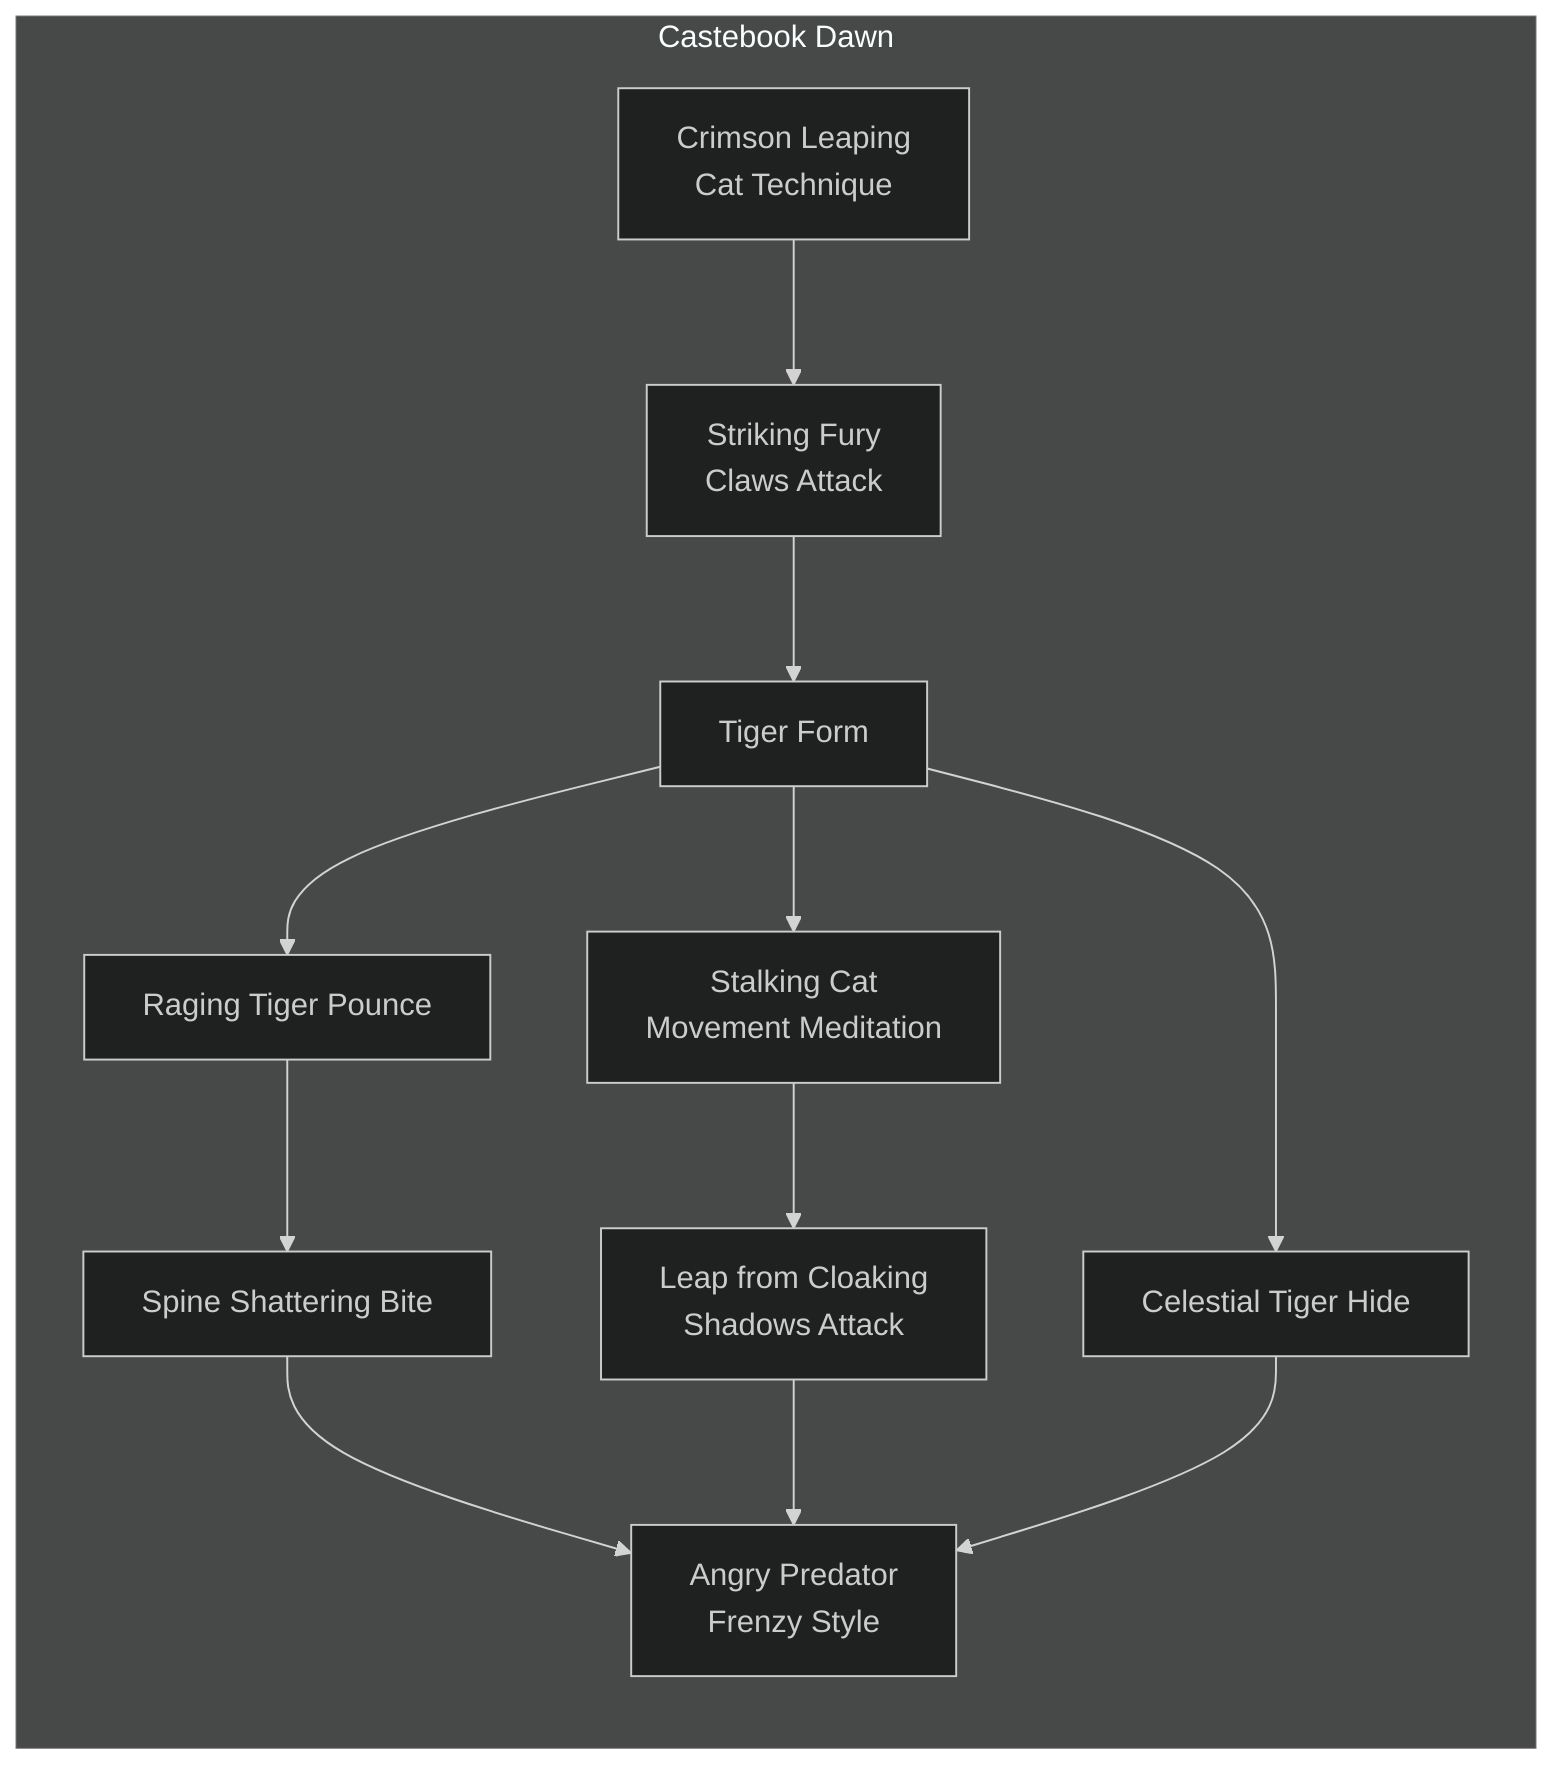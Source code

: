 ---
config:
  theme: dark
---
flowchart TD

    subgraph Castebook Dawn
        direction TB
        crimson_leaping_cat_technique[Crimson Leaping<br>Cat Technique]
        click crimson_leaping_cat_technique callback "
            Crimson Leaping Cat Technique<br>
            <br>
            Cost: 3 motes<br>
            Duration: One turn<br>
            Type: Supplemental<br>
            Minimum Martial Arts: 2<br>
            Minimum Essence: 2<br>
            Prerequisite Charms: None<br>
            <br>
            The character charges her form with Essence, moving
            with the speed and agility of a leaping tiger. During the turn
            when this Charm is activated, the character adds her Martial
            Arts score to her Dexterity for purposes of determining how
            fast she can sprint, run or jump in a single turn.
        "

        striking_fury_claws_attack[Striking Fury<br>Claws Attack]
        click striking_fury_claws_attack callback "
            Striking Fury Claws Attack<br>
            <br>
            Cost: 2 motes<br>
            Duration: Instant<br>
            Type: Supplemental<br>
            Minimum Martial Arts: 3<br>
            Minimum Essence: 2<br>
            Prerequisite Charms: Crimson Leaping Cat Technique<br>
            <br>
            The character charges her anima with Essence, which in
            turn infuses her hands with the power ofa tiger's deadly claws. Her
            blows do lethal damage even if she is not wearing tiger claws. Ifshe
            is using tiger claws, she may add a number of damage dice equal
            to her Permanent Essence score to her raw damage for the attack.
        "

        tiger_form[Tiger Form]
        click tiger_form callback "
            Tiger Form<br>
            <br>
            Cost: 6 motes<br>
            Duration: One scene<br>
            Type: Simple<br>
            Minimum Martial Arts: 4<br>
            Minimum Essence: 2<br>
            Prerequisite Charms: Striking Fury Claws Attack<br>
            <br>
            The character adopts the attitude and stance of a raging
            tiger — crouching, ready to spring on its prey. While using the
            Tiger Form, he adds his Martial Arts score to his damage when
            making Martial Arts attacks and adds his Permanent Essence
            to his bashing and lethal soak totals. The damage bonus applies
            only if the character is attacking barehanded or wearing tiger
            claws. Also, the character's Martial Arts attacks automatically
            do lethal damage even if he is not wearing tiger claws, and the
            character suffers no penalties for fighting while prone. This
            Charm is incompatible with armor. Characters cannot use
            more than one martial arts form-type Charm at a time.
            "

        raging_tiger_pounce[Raging Tiger Pounce]
        click raging_tiger_pounce callback "
            Raging Tiger Pounce<br>
            <br>
            Cost: 2 motes
            Duration: One turn
            Type: Supplementary
            Minimum Martial Arts: 4
            Minimum Essence: 2
            Prerequisite Charms: Tiger Form
            The character can use her Essence to guide her attacks
            in imitation of a tiger leaping on its prey. If her attack strikes
            her opponent, she automatically knocks that opponent
            down. Only Charms like Immaculate Balance or other
            similar magical effects that maintain the target character's
            balance can prevent the victim from falling.
            "
        spine_shattering_bite[Spine Shattering Bite]
        click spine_shattering_bite callback "
            Spine Shattering Bite<br>
            <br>
            Cost: 3 mote + 1 mote per die<br>
            Duration: Instant<br>
            Type: Simple<br>
            Minimum Martial Arts: 4<br>
            Minimum Essence: 3<br>
            Prerequisite Charms: Raging Tiger Pounce<br>
            <br>
            The character can infuse his hands with Essence, hardening
            them to the degree that they cause massive and deadly
            wounds. The character's hands do base damage of 4L. if he
            attacks unarmed, or add 4 to his base damage if he is attacking
            with tiger claws. For each additional mote of Essence spent
            on this Charm, the character may add one die to a single
            attack, up to a limit of double the character's regular Dexter-
            ity + Melee dice pool. The attacker's hands leave deep
            furrows in the target; they can even claw through wooden or
            iron-bound doors and deeply score stone in a single blow.
            "

        stalking_cat_movement_meditation[Stalking Cat<br>Movement Meditation]
        click stalking_cat_movement_meditation callback "
            Stalking Cat Movement Meditation<br>
            <br>
            Cost: 3 motes + 1 mote per die<br>
            Duration: One scene<br>
            Type: Simple<br>
            Minimum Martial Arts: 5<br>
            Minimum Essence: 2<br>
            Prerequisite Charms: Tiger Form<br>
            <br>
            Like the tiger, the Exalted can stealthily stalk her prey.
            Whenever she sneaks up on an opponent, the character may
            add one die to all Stealth and Awareness rolls involved in the
            ambush for every two motes of Essence spent activating this
            Charm. The effects persist until the character ambushes her
            target or she is detected. The character cannot spend more
            motes to increase her dice pool than she has points of
            Permanent Essence. This Charm only works when a character
            is actually sneaking up on an opponent; no bonuses are
            gained if the character is attempting to sneak away from
            danger or for any other purpose (for example, stealing
            something or scouting enemy positions).
            "

        leap_from_cloaking_shadows_attack[Leap from Cloaking<br>Shadows Attack]
        click leap_from_cloaking_shadows_attack callback "
            Leap from Cloaking Shadows Attack<br>
            <br>
            Cost: 5 motes<br>
            Duration: Instant<br>
            Type: Supplemental<br>
            Minimum Martial Arts: 5<br>
            Minimum Essence: 3<br>
            Prerequisite Charms: Stalking Cat Movement Meditation<br>
            <br>
            The Exalted can spring from cover with the deadly force
            of a tiger leaping onto the back of an unsuspecting gazelle.
            When attacking a target unaware of the Exalted character's
            presence, the target's lethal or bashing soak score is halved
            before the raw damage of the attack is applied. If the target
            knows the attacker's location, or is aware of an impending
            attack, this Charm does not function. A target's successful use
            of the Surprise Anticipation Method (see Exalted, p. 197)
            completely negates the effects of this Charm.
            "

        celestial_tiger_hide[Celestial Tiger Hide]
        click celestial_tiger_hide callback "
            Celestial Tiger Hide<br>
            <br>
            Cost: 5 motes, 1 Willpower<br>
            Duration: One scene<br>
            Type: Simple<br>
            Minimum Martial Arts: 5<br>
            Minimum Essence: 2<br>
            Prerequisite Charms: Tiger Form<br>
            <br>
            Infusing her skin with the toughness of a tiger's hide,
            the character strengthens it against all forms of damage.
            The character may add her Martial Arts score to all bashing
            and lethal soak rolls for the duration of the scene. This
            Charm is incompatible with armor and has no effect on
            aggravated damage.
            "

        angry_predator_frenzy_style[Angry Predator<br>Frenzy Style]
        click angry_predator_frenzy_style callback "
            Angry Predator Frenzy Style<br>
            <br>
            Cost: 7 motes, 1 Willpower<br>
            Duration: One scene<br>
            Type: Extra Action<br>
            Minimum Martial Arts: 5<br>
            Minimum Essence: 4<br>
            Prerequisite Charms: Spine Shattering Bite, Leap From<br>
            <br>
            Cloaking Shadows Attack, Celestial Tiger Hide
            Burning with the passion of an enraged tiger, the character
            can lash out in a rain of deadly blows. A character using this
            Charm may make two attacks every turn, so longas she uses her
            Martial Arts ability. In addition, whenever she is successfully
            attacked, the character may immediately (before damage is
            determined) make a Martial Arts counterattack with a dice
            pool equal to her Martial Arts ability plus the attacker's extra
            successes from his attack. The damage from the opponent's
            attack and his own counterstrike are applied simultaneously.
            This Charm cannot be used to retaliate against any other
            counterattack Charm. Each blow does lethal damage even if
            the attacking character is not wearing tiger claws. If desired, a
            full parry or full dodge can be substituted for one or both of the
            character's two normal actions. However, the character can-
            not split any of these dice pools to obtain further multiple
            actions. This Charm is incompatible with armor. A character
            using Angry Predator Frenzy Style cannot use any other Extra
            Actions-type Charms while this Charm is active.
            "

    end

    crimson_leaping_cat_technique --> striking_fury_claws_attack
    striking_fury_claws_attack --> tiger_form
    tiger_form --> raging_tiger_pounce
    raging_tiger_pounce --> spine_shattering_bite
    tiger_form --> stalking_cat_movement_meditation
    stalking_cat_movement_meditation --> leap_from_cloaking_shadows_attack
    tiger_form --> celestial_tiger_hide
    spine_shattering_bite --> angry_predator_frenzy_style
    leap_from_cloaking_shadows_attack --> angry_predator_frenzy_style
    celestial_tiger_hide --> angry_predator_frenzy_style